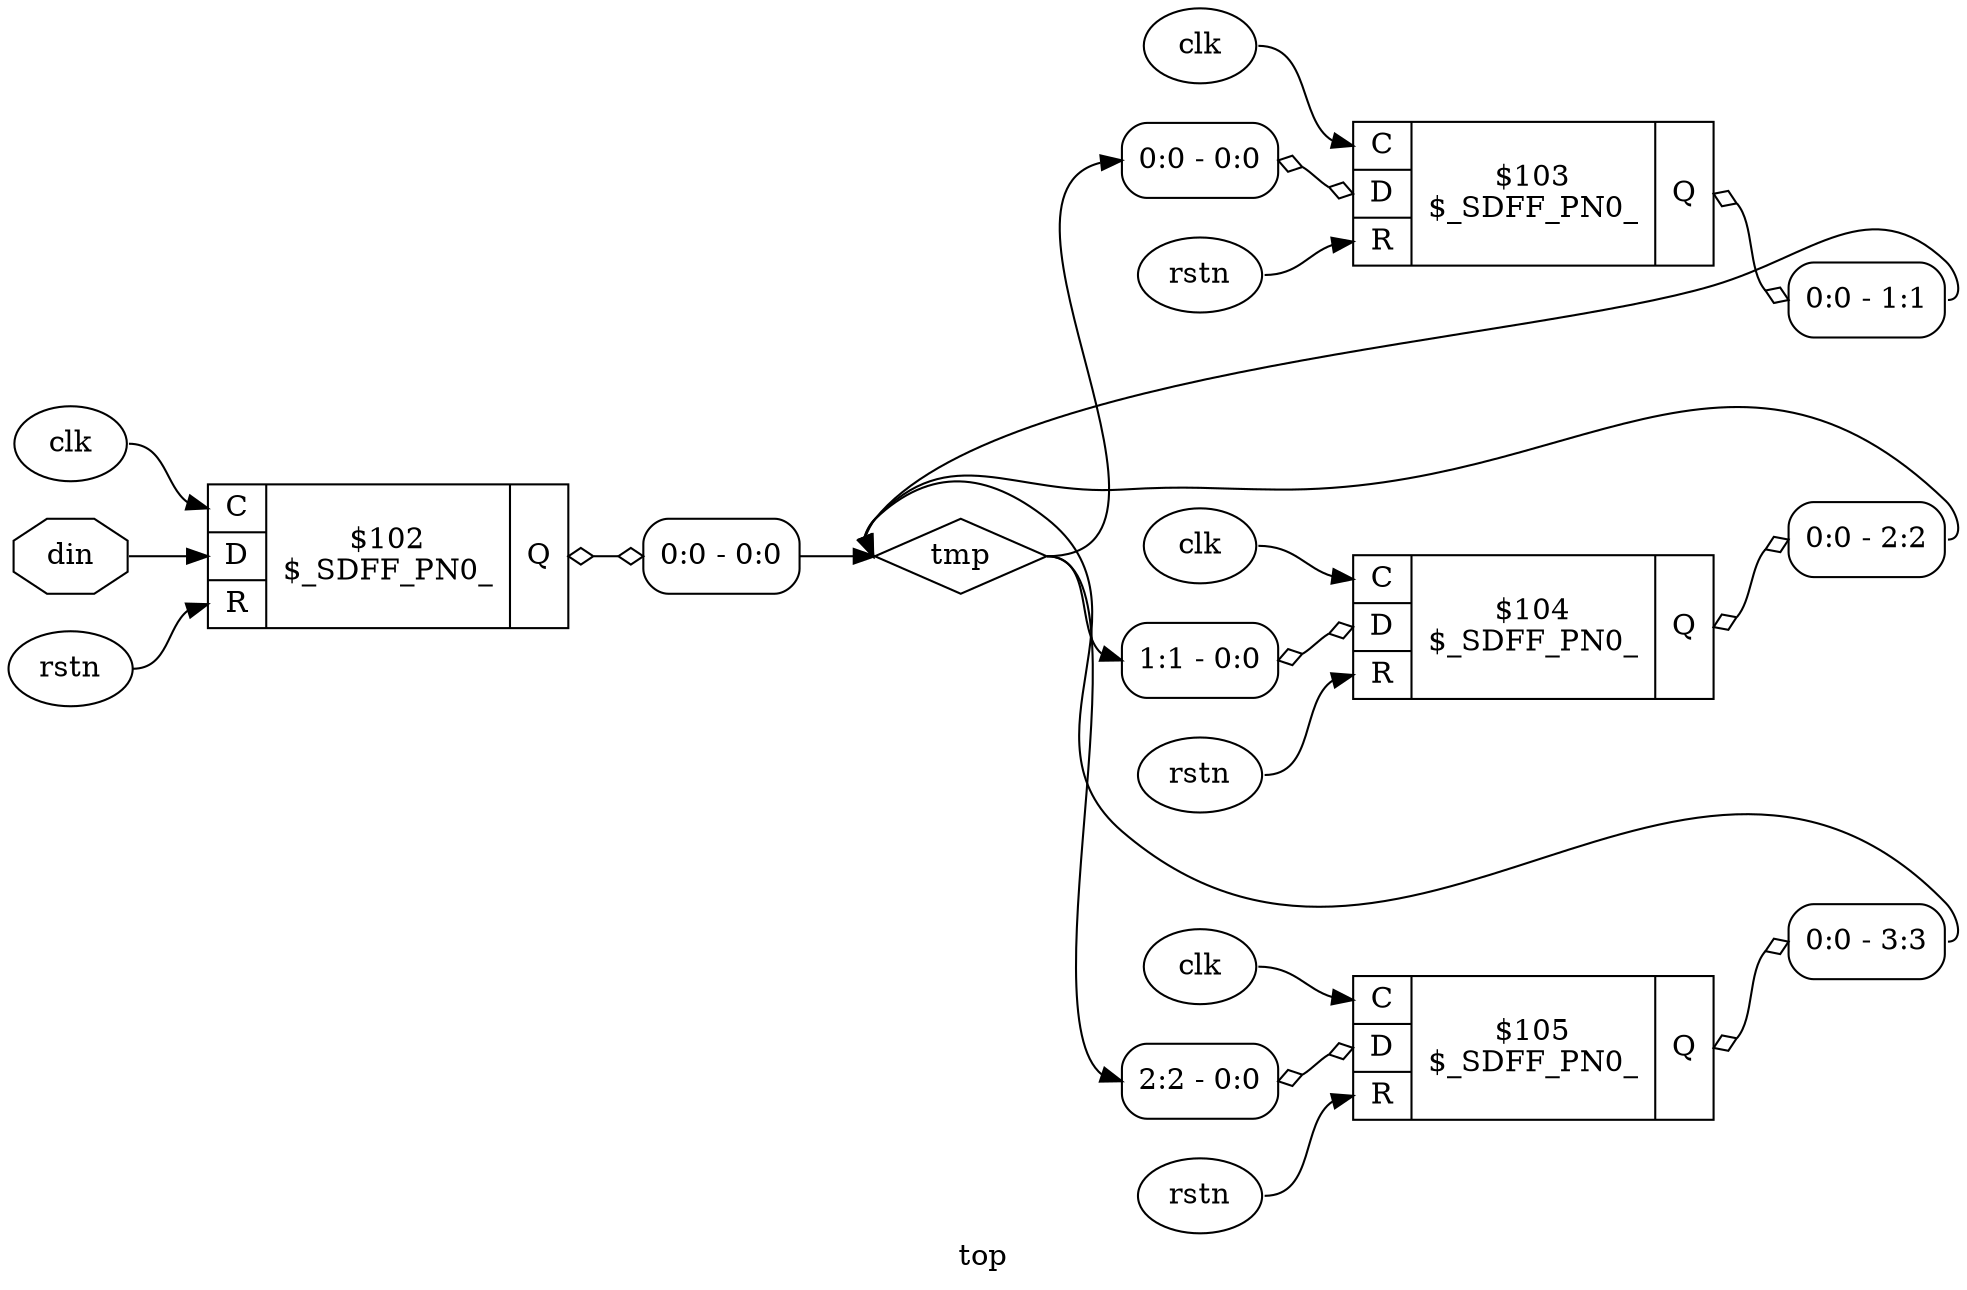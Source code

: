 digraph "top" {
label="top";
rankdir="LR";
remincross=true;
n1 [ shape=octagon, label="din", color="black", fontcolor="black" ];
n2 [ shape=diamond, label="tmp", color="black", fontcolor="black" ];
v0 [ label="clk" ];
v2 [ label="rstn" ];
c7 [ shape=record, label="{{<p3> C|<p4> D|<p5> R}|$102\n$_SDFF_PN0_|{<p6> Q}}",  ];
x1 [ shape=record, style=rounded, label="<s0> 0:0 - 0:0 ", color="black", fontcolor="black" ];
c7:p6:e -> x1:w [arrowhead=odiamond, arrowtail=odiamond, dir=both, color="black", fontcolor="black", label=""];
v3 [ label="clk" ];
v6 [ label="rstn" ];
c8 [ shape=record, label="{{<p3> C|<p4> D|<p5> R}|$103\n$_SDFF_PN0_|{<p6> Q}}",  ];
x4 [ shape=record, style=rounded, label="<s0> 0:0 - 0:0 ", color="black", fontcolor="black" ];
x4:e -> c8:p4:w [arrowhead=odiamond, arrowtail=odiamond, dir=both, color="black", fontcolor="black", label=""];
x5 [ shape=record, style=rounded, label="<s0> 0:0 - 1:1 ", color="black", fontcolor="black" ];
c8:p6:e -> x5:w [arrowhead=odiamond, arrowtail=odiamond, dir=both, color="black", fontcolor="black", label=""];
v7 [ label="clk" ];
v10 [ label="rstn" ];
c9 [ shape=record, label="{{<p3> C|<p4> D|<p5> R}|$104\n$_SDFF_PN0_|{<p6> Q}}",  ];
x8 [ shape=record, style=rounded, label="<s0> 1:1 - 0:0 ", color="black", fontcolor="black" ];
x8:e -> c9:p4:w [arrowhead=odiamond, arrowtail=odiamond, dir=both, color="black", fontcolor="black", label=""];
x9 [ shape=record, style=rounded, label="<s0> 0:0 - 2:2 ", color="black", fontcolor="black" ];
c9:p6:e -> x9:w [arrowhead=odiamond, arrowtail=odiamond, dir=both, color="black", fontcolor="black", label=""];
v11 [ label="clk" ];
v14 [ label="rstn" ];
c10 [ shape=record, label="{{<p3> C|<p4> D|<p5> R}|$105\n$_SDFF_PN0_|{<p6> Q}}",  ];
x12 [ shape=record, style=rounded, label="<s0> 2:2 - 0:0 ", color="black", fontcolor="black" ];
x12:e -> c10:p4:w [arrowhead=odiamond, arrowtail=odiamond, dir=both, color="black", fontcolor="black", label=""];
x13 [ shape=record, style=rounded, label="<s0> 0:0 - 3:3 ", color="black", fontcolor="black" ];
c10:p6:e -> x13:w [arrowhead=odiamond, arrowtail=odiamond, dir=both, color="black", fontcolor="black", label=""];
n1:e -> c7:p4:w [color="black", fontcolor="black", label=""];
x13:s0:e -> n2:w [color="black", fontcolor="black", label=""];
x1:s0:e -> n2:w [color="black", fontcolor="black", label=""];
x5:s0:e -> n2:w [color="black", fontcolor="black", label=""];
x9:s0:e -> n2:w [color="black", fontcolor="black", label=""];
n2:e -> x12:s0:w [color="black", fontcolor="black", label=""];
n2:e -> x4:s0:w [color="black", fontcolor="black", label=""];
n2:e -> x8:s0:w [color="black", fontcolor="black", label=""];
v0:e -> c7:p3:w [color="black", fontcolor="black", label=""];
v10:e -> c9:p5:w [color="black", fontcolor="black", label=""];
v11:e -> c10:p3:w [color="black", fontcolor="black", label=""];
v14:e -> c10:p5:w [color="black", fontcolor="black", label=""];
v2:e -> c7:p5:w [color="black", fontcolor="black", label=""];
v3:e -> c8:p3:w [color="black", fontcolor="black", label=""];
v6:e -> c8:p5:w [color="black", fontcolor="black", label=""];
v7:e -> c9:p3:w [color="black", fontcolor="black", label=""];
}
